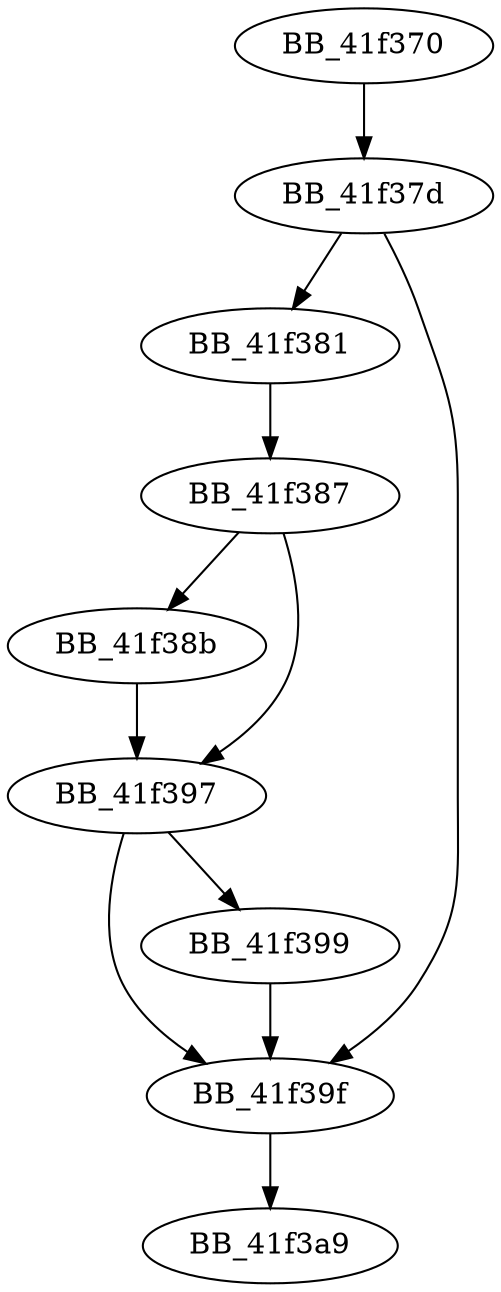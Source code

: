 DiGraph sub_41F370{
BB_41f370->BB_41f37d
BB_41f37d->BB_41f381
BB_41f37d->BB_41f39f
BB_41f381->BB_41f387
BB_41f387->BB_41f38b
BB_41f387->BB_41f397
BB_41f38b->BB_41f397
BB_41f397->BB_41f399
BB_41f397->BB_41f39f
BB_41f399->BB_41f39f
BB_41f39f->BB_41f3a9
}
